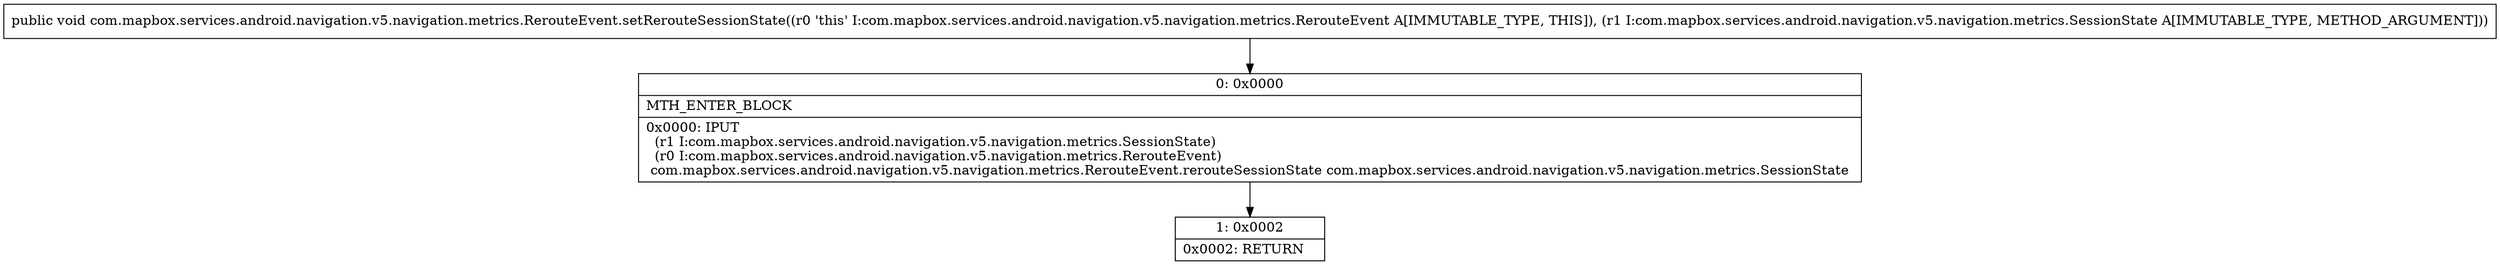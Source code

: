 digraph "CFG forcom.mapbox.services.android.navigation.v5.navigation.metrics.RerouteEvent.setRerouteSessionState(Lcom\/mapbox\/services\/android\/navigation\/v5\/navigation\/metrics\/SessionState;)V" {
Node_0 [shape=record,label="{0\:\ 0x0000|MTH_ENTER_BLOCK\l|0x0000: IPUT  \l  (r1 I:com.mapbox.services.android.navigation.v5.navigation.metrics.SessionState)\l  (r0 I:com.mapbox.services.android.navigation.v5.navigation.metrics.RerouteEvent)\l com.mapbox.services.android.navigation.v5.navigation.metrics.RerouteEvent.rerouteSessionState com.mapbox.services.android.navigation.v5.navigation.metrics.SessionState \l}"];
Node_1 [shape=record,label="{1\:\ 0x0002|0x0002: RETURN   \l}"];
MethodNode[shape=record,label="{public void com.mapbox.services.android.navigation.v5.navigation.metrics.RerouteEvent.setRerouteSessionState((r0 'this' I:com.mapbox.services.android.navigation.v5.navigation.metrics.RerouteEvent A[IMMUTABLE_TYPE, THIS]), (r1 I:com.mapbox.services.android.navigation.v5.navigation.metrics.SessionState A[IMMUTABLE_TYPE, METHOD_ARGUMENT])) }"];
MethodNode -> Node_0;
Node_0 -> Node_1;
}

